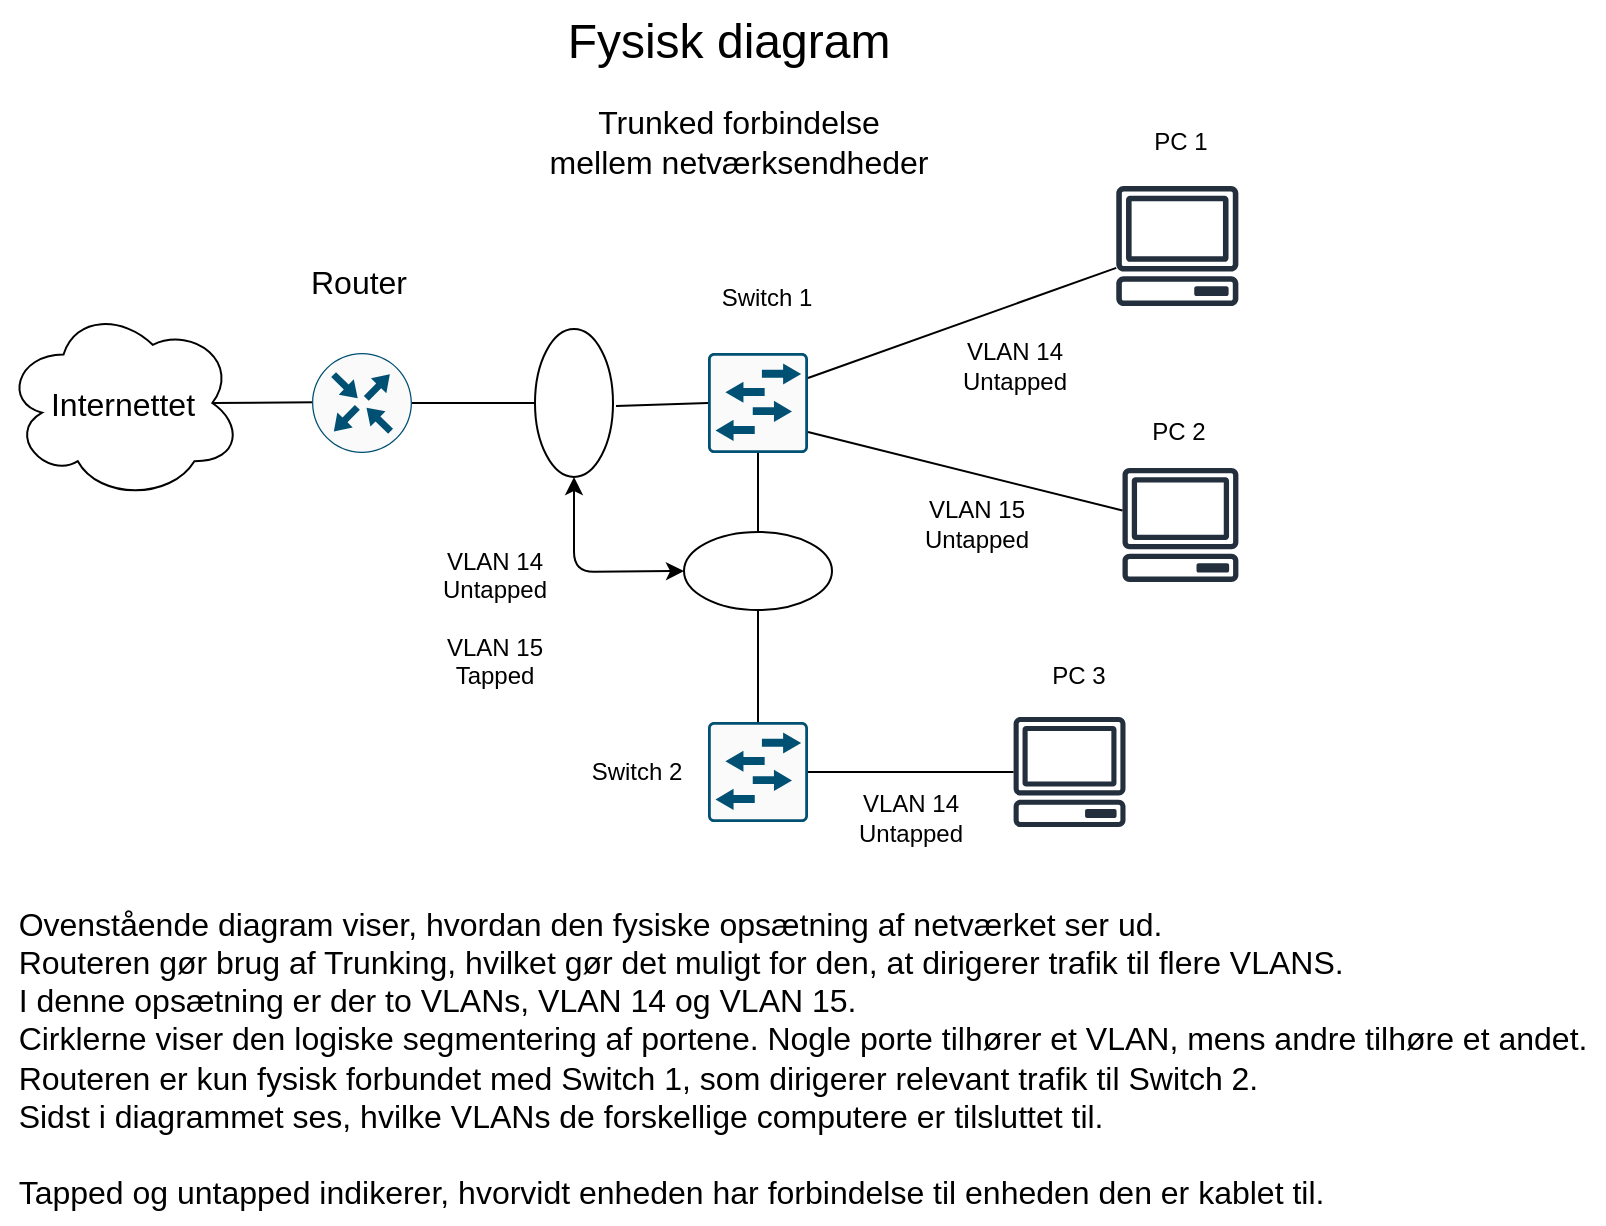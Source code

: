 <mxfile>
    <diagram id="XilzRGwCsjXNwldnrVWf" name="Page-1">
        <mxGraphModel dx="885" dy="775" grid="0" gridSize="10" guides="1" tooltips="1" connect="1" arrows="1" fold="1" page="1" pageScale="1" pageWidth="850" pageHeight="1100" math="0" shadow="0">
            <root>
                <mxCell id="0"/>
                <mxCell id="1" parent="0"/>
                <mxCell id="2" value="&lt;font style=&quot;font-size: 16px;&quot;&gt;Internettet&lt;/font&gt;" style="ellipse;shape=cloud;whiteSpace=wrap;html=1;" vertex="1" parent="1">
                    <mxGeometry x="26" y="176" width="119" height="97" as="geometry"/>
                </mxCell>
                <mxCell id="3" value="" style="endArrow=none;html=1;exitX=0.875;exitY=0.5;exitDx=0;exitDy=0;exitPerimeter=0;" edge="1" parent="1" source="2">
                    <mxGeometry width="50" height="50" relative="1" as="geometry">
                        <mxPoint x="142" y="223.91" as="sourcePoint"/>
                        <mxPoint x="213" y="223.91" as="targetPoint"/>
                    </mxGeometry>
                </mxCell>
                <mxCell id="5" value="&lt;font style=&quot;font-size: 24px;&quot;&gt;Fysisk diagram&lt;/font&gt;" style="text;html=1;align=center;verticalAlign=middle;resizable=0;points=[];autosize=1;strokeColor=none;fillColor=none;" vertex="1" parent="1">
                    <mxGeometry x="298" y="23" width="179" height="41" as="geometry"/>
                </mxCell>
                <mxCell id="6" value="" style="sketch=0;points=[[0.015,0.015,0],[0.985,0.015,0],[0.985,0.985,0],[0.015,0.985,0],[0.25,0,0],[0.5,0,0],[0.75,0,0],[1,0.25,0],[1,0.5,0],[1,0.75,0],[0.75,1,0],[0.5,1,0],[0.25,1,0],[0,0.75,0],[0,0.5,0],[0,0.25,0]];verticalLabelPosition=bottom;html=1;verticalAlign=top;aspect=fixed;align=center;pointerEvents=1;shape=mxgraph.cisco19.rect;prIcon=l2_switch;fillColor=#FAFAFA;strokeColor=#005073;" vertex="1" parent="1">
                    <mxGeometry x="378" y="384" width="50" height="50" as="geometry"/>
                </mxCell>
                <mxCell id="7" value="" style="sketch=0;points=[[0.015,0.015,0],[0.985,0.015,0],[0.985,0.985,0],[0.015,0.985,0],[0.25,0,0],[0.5,0,0],[0.75,0,0],[1,0.25,0],[1,0.5,0],[1,0.75,0],[0.75,1,0],[0.5,1,0],[0.25,1,0],[0,0.75,0],[0,0.5,0],[0,0.25,0]];verticalLabelPosition=bottom;html=1;verticalAlign=top;aspect=fixed;align=center;pointerEvents=1;shape=mxgraph.cisco19.rect;prIcon=l2_switch;fillColor=#FAFAFA;strokeColor=#005073;" vertex="1" parent="1">
                    <mxGeometry x="378" y="199.5" width="50" height="50" as="geometry"/>
                </mxCell>
                <mxCell id="8" value="" style="sketch=0;points=[[0.5,0,0],[1,0.5,0],[0.5,1,0],[0,0.5,0],[0.145,0.145,0],[0.856,0.145,0],[0.855,0.856,0],[0.145,0.855,0]];verticalLabelPosition=bottom;html=1;verticalAlign=top;aspect=fixed;align=center;pointerEvents=1;shape=mxgraph.cisco19.rect;prIcon=router;fillColor=#FAFAFA;strokeColor=#005073;" vertex="1" parent="1">
                    <mxGeometry x="180" y="199.5" width="50" height="50" as="geometry"/>
                </mxCell>
                <mxCell id="9" value="" style="sketch=0;outlineConnect=0;fontColor=#232F3E;gradientColor=none;fillColor=#232F3D;strokeColor=none;dashed=0;verticalLabelPosition=bottom;verticalAlign=top;align=center;html=1;fontSize=12;fontStyle=0;aspect=fixed;pointerEvents=1;shape=mxgraph.aws4.client;" vertex="1" parent="1">
                    <mxGeometry x="581.87" y="116" width="61.58" height="60" as="geometry"/>
                </mxCell>
                <mxCell id="10" value="" style="sketch=0;outlineConnect=0;fontColor=#232F3E;gradientColor=none;fillColor=#232F3D;strokeColor=none;dashed=0;verticalLabelPosition=bottom;verticalAlign=top;align=center;html=1;fontSize=12;fontStyle=0;aspect=fixed;pointerEvents=1;shape=mxgraph.aws4.client;" vertex="1" parent="1">
                    <mxGeometry x="530.55" y="381.5" width="56.45" height="55" as="geometry"/>
                </mxCell>
                <mxCell id="11" value="" style="sketch=0;outlineConnect=0;fontColor=#232F3E;gradientColor=none;fillColor=#232F3D;strokeColor=none;dashed=0;verticalLabelPosition=bottom;verticalAlign=top;align=center;html=1;fontSize=12;fontStyle=0;aspect=fixed;pointerEvents=1;shape=mxgraph.aws4.client;" vertex="1" parent="1">
                    <mxGeometry x="585" y="257" width="58.45" height="56.95" as="geometry"/>
                </mxCell>
                <mxCell id="12" value="&lt;font style=&quot;font-size: 16px;&quot;&gt;Router&lt;/font&gt;" style="text;html=1;align=center;verticalAlign=middle;resizable=0;points=[];autosize=1;strokeColor=none;fillColor=none;" vertex="1" parent="1">
                    <mxGeometry x="170" y="148" width="66" height="31" as="geometry"/>
                </mxCell>
                <mxCell id="13" value="" style="ellipse;whiteSpace=wrap;html=1;rotation=-90;" vertex="1" parent="1">
                    <mxGeometry x="274" y="205" width="74" height="39" as="geometry"/>
                </mxCell>
                <mxCell id="14" value="" style="endArrow=none;html=1;exitX=1;exitY=0.5;exitDx=0;exitDy=0;exitPerimeter=0;" edge="1" parent="1" source="8" target="13">
                    <mxGeometry width="50" height="50" relative="1" as="geometry">
                        <mxPoint x="259" y="228" as="sourcePoint"/>
                        <mxPoint x="309" y="178" as="targetPoint"/>
                    </mxGeometry>
                </mxCell>
                <mxCell id="17" value="" style="endArrow=none;html=1;entryX=0;entryY=0.5;entryDx=0;entryDy=0;entryPerimeter=0;" edge="1" parent="1" target="7">
                    <mxGeometry width="50" height="50" relative="1" as="geometry">
                        <mxPoint x="332" y="226" as="sourcePoint"/>
                        <mxPoint x="382" y="176" as="targetPoint"/>
                    </mxGeometry>
                </mxCell>
                <mxCell id="18" value="Switch 1" style="text;html=1;align=center;verticalAlign=middle;resizable=0;points=[];autosize=1;strokeColor=none;fillColor=none;" vertex="1" parent="1">
                    <mxGeometry x="375" y="159" width="63" height="26" as="geometry"/>
                </mxCell>
                <mxCell id="19" value="" style="ellipse;whiteSpace=wrap;html=1;rotation=0;" vertex="1" parent="1">
                    <mxGeometry x="366" y="289" width="74" height="39" as="geometry"/>
                </mxCell>
                <mxCell id="20" value="" style="endArrow=none;html=1;entryX=0.5;entryY=1;entryDx=0;entryDy=0;entryPerimeter=0;exitX=0.5;exitY=0;exitDx=0;exitDy=0;" edge="1" parent="1" source="19" target="7">
                    <mxGeometry width="50" height="50" relative="1" as="geometry">
                        <mxPoint x="351" y="299" as="sourcePoint"/>
                        <mxPoint x="401" y="249" as="targetPoint"/>
                    </mxGeometry>
                </mxCell>
                <mxCell id="21" value="" style="endArrow=none;html=1;entryX=0.5;entryY=1;entryDx=0;entryDy=0;exitX=0.5;exitY=0;exitDx=0;exitDy=0;exitPerimeter=0;" edge="1" parent="1" source="6" target="19">
                    <mxGeometry width="50" height="50" relative="1" as="geometry">
                        <mxPoint x="322" y="401" as="sourcePoint"/>
                        <mxPoint x="372" y="351" as="targetPoint"/>
                    </mxGeometry>
                </mxCell>
                <mxCell id="22" value="Switch 2" style="text;html=1;align=center;verticalAlign=middle;resizable=0;points=[];autosize=1;strokeColor=none;fillColor=none;" vertex="1" parent="1">
                    <mxGeometry x="310" y="396" width="63" height="26" as="geometry"/>
                </mxCell>
                <mxCell id="24" value="" style="endArrow=classic;startArrow=classic;html=1;exitX=0;exitY=0.5;exitDx=0;exitDy=0;entryX=0;entryY=0.5;entryDx=0;entryDy=0;" edge="1" parent="1" source="13" target="19">
                    <mxGeometry width="50" height="50" relative="1" as="geometry">
                        <mxPoint x="312" y="352" as="sourcePoint"/>
                        <mxPoint x="362" y="302" as="targetPoint"/>
                        <Array as="points">
                            <mxPoint x="311" y="309"/>
                        </Array>
                    </mxGeometry>
                </mxCell>
                <mxCell id="25" value="VLAN 14&lt;div&gt;&lt;font&gt;Untapped&lt;/font&gt;&lt;br&gt;&lt;div&gt;&lt;br&gt;&lt;/div&gt;&lt;div&gt;VLAN 15&lt;/div&gt;&lt;div&gt;Tapped&lt;/div&gt;&lt;/div&gt;" style="text;html=1;align=center;verticalAlign=middle;resizable=0;points=[];autosize=1;strokeColor=none;fillColor=none;" vertex="1" parent="1">
                    <mxGeometry x="236" y="290" width="70" height="84" as="geometry"/>
                </mxCell>
                <mxCell id="26" value="&lt;font style=&quot;font-size: 16px;&quot;&gt;Trunked forbindelse&lt;/font&gt;&lt;div&gt;&lt;font style=&quot;font-size: 16px;&quot;&gt;mellem netværksendheder&lt;/font&gt;&lt;/div&gt;" style="text;html=1;align=center;verticalAlign=middle;resizable=0;points=[];autosize=1;strokeColor=none;fillColor=none;" vertex="1" parent="1">
                    <mxGeometry x="289" y="69" width="207" height="50" as="geometry"/>
                </mxCell>
                <mxCell id="27" value="" style="endArrow=none;html=1;" edge="1" parent="1" target="9">
                    <mxGeometry width="50" height="50" relative="1" as="geometry">
                        <mxPoint x="428" y="212" as="sourcePoint"/>
                        <mxPoint x="478" y="162" as="targetPoint"/>
                    </mxGeometry>
                </mxCell>
                <mxCell id="28" value="VLAN 14&lt;div&gt;Untapped&lt;/div&gt;" style="text;html=1;align=center;verticalAlign=middle;resizable=0;points=[];autosize=1;strokeColor=none;fillColor=none;" vertex="1" parent="1">
                    <mxGeometry x="496" y="185" width="70" height="41" as="geometry"/>
                </mxCell>
                <mxCell id="29" value="" style="endArrow=none;html=1;" edge="1" parent="1" target="11">
                    <mxGeometry width="50" height="50" relative="1" as="geometry">
                        <mxPoint x="428" y="239" as="sourcePoint"/>
                        <mxPoint x="551" y="193" as="targetPoint"/>
                    </mxGeometry>
                </mxCell>
                <mxCell id="30" value="VLAN 15&lt;div&gt;Untapped&lt;/div&gt;" style="text;html=1;align=center;verticalAlign=middle;resizable=0;points=[];autosize=1;strokeColor=none;fillColor=none;" vertex="1" parent="1">
                    <mxGeometry x="477" y="264.97" width="70" height="41" as="geometry"/>
                </mxCell>
                <mxCell id="31" value="" style="endArrow=none;html=1;" edge="1" parent="1" target="10">
                    <mxGeometry width="50" height="50" relative="1" as="geometry">
                        <mxPoint x="428" y="409" as="sourcePoint"/>
                        <mxPoint x="551" y="363" as="targetPoint"/>
                    </mxGeometry>
                </mxCell>
                <mxCell id="32" value="VLAN 14&lt;div&gt;Untapped&lt;/div&gt;" style="text;html=1;align=center;verticalAlign=middle;resizable=0;points=[];autosize=1;strokeColor=none;fillColor=none;" vertex="1" parent="1">
                    <mxGeometry x="444" y="411" width="70" height="41" as="geometry"/>
                </mxCell>
                <mxCell id="33" value="PC 1" style="text;html=1;align=center;verticalAlign=middle;resizable=0;points=[];autosize=1;strokeColor=none;fillColor=none;" vertex="1" parent="1">
                    <mxGeometry x="591.72" y="81" width="45" height="26" as="geometry"/>
                </mxCell>
                <mxCell id="34" value="PC 2" style="text;html=1;align=center;verticalAlign=middle;resizable=0;points=[];autosize=1;strokeColor=none;fillColor=none;" vertex="1" parent="1">
                    <mxGeometry x="590.16" y="226" width="45" height="26" as="geometry"/>
                </mxCell>
                <mxCell id="35" value="PC 3" style="text;html=1;align=center;verticalAlign=middle;resizable=0;points=[];autosize=1;strokeColor=none;fillColor=none;" vertex="1" parent="1">
                    <mxGeometry x="540" y="348" width="45" height="26" as="geometry"/>
                </mxCell>
                <mxCell id="36" value="&lt;div style=&quot;text-align: left;&quot;&gt;&lt;span style=&quot;font-size: 16px; background-color: transparent;&quot;&gt;Ovenstående diagram viser, hvordan den fysiske opsætning af netværket ser ud.&lt;/span&gt;&lt;/div&gt;&lt;div style=&quot;text-align: left;&quot;&gt;&lt;span style=&quot;font-size: 16px;&quot;&gt;Routeren gør brug af Trunking, hvilket gør det muligt for den, at dirigerer trafik til flere VLANS.&lt;/span&gt;&lt;/div&gt;&lt;div style=&quot;text-align: left;&quot;&gt;&lt;span style=&quot;font-size: 16px;&quot;&gt;I denne opsætning er der to VLANs, VLAN 14 og VLAN 15.&lt;/span&gt;&lt;/div&gt;&lt;div style=&quot;text-align: left;&quot;&gt;&lt;span style=&quot;font-size: 16px;&quot;&gt;Cirklerne viser den logiske segmentering af portene. Nogle porte tilhører et VLAN, mens andre tilhøre et andet.&lt;/span&gt;&lt;/div&gt;&lt;div style=&quot;text-align: left;&quot;&gt;&lt;span style=&quot;font-size: 16px;&quot;&gt;Routeren er kun fysisk forbundet med Switch 1, som dirigerer relevant trafik til Switch 2.&lt;/span&gt;&lt;/div&gt;&lt;div style=&quot;text-align: left;&quot;&gt;&lt;span style=&quot;font-size: 16px; background-color: transparent;&quot;&gt;Sidst i diagrammet ses, hvilke VLANs de forskellige computere er tilsluttet til.&amp;nbsp;&lt;/span&gt;&lt;/div&gt;&lt;div style=&quot;text-align: left;&quot;&gt;&lt;span style=&quot;font-size: 16px; background-color: transparent;&quot;&gt;&lt;br&gt;&lt;/span&gt;&lt;/div&gt;&lt;div style=&quot;text-align: left;&quot;&gt;&lt;span style=&quot;font-size: 16px; background-color: transparent;&quot;&gt;Tapped og untapped indikerer, hvorvidt enheden har forbindelse til enheden den er kablet til.&lt;/span&gt;&lt;/div&gt;" style="text;html=1;align=center;verticalAlign=middle;resizable=0;points=[];autosize=1;strokeColor=none;fillColor=none;" vertex="1" parent="1">
                    <mxGeometry x="24" y="469" width="802" height="166" as="geometry"/>
                </mxCell>
            </root>
        </mxGraphModel>
    </diagram>
</mxfile>